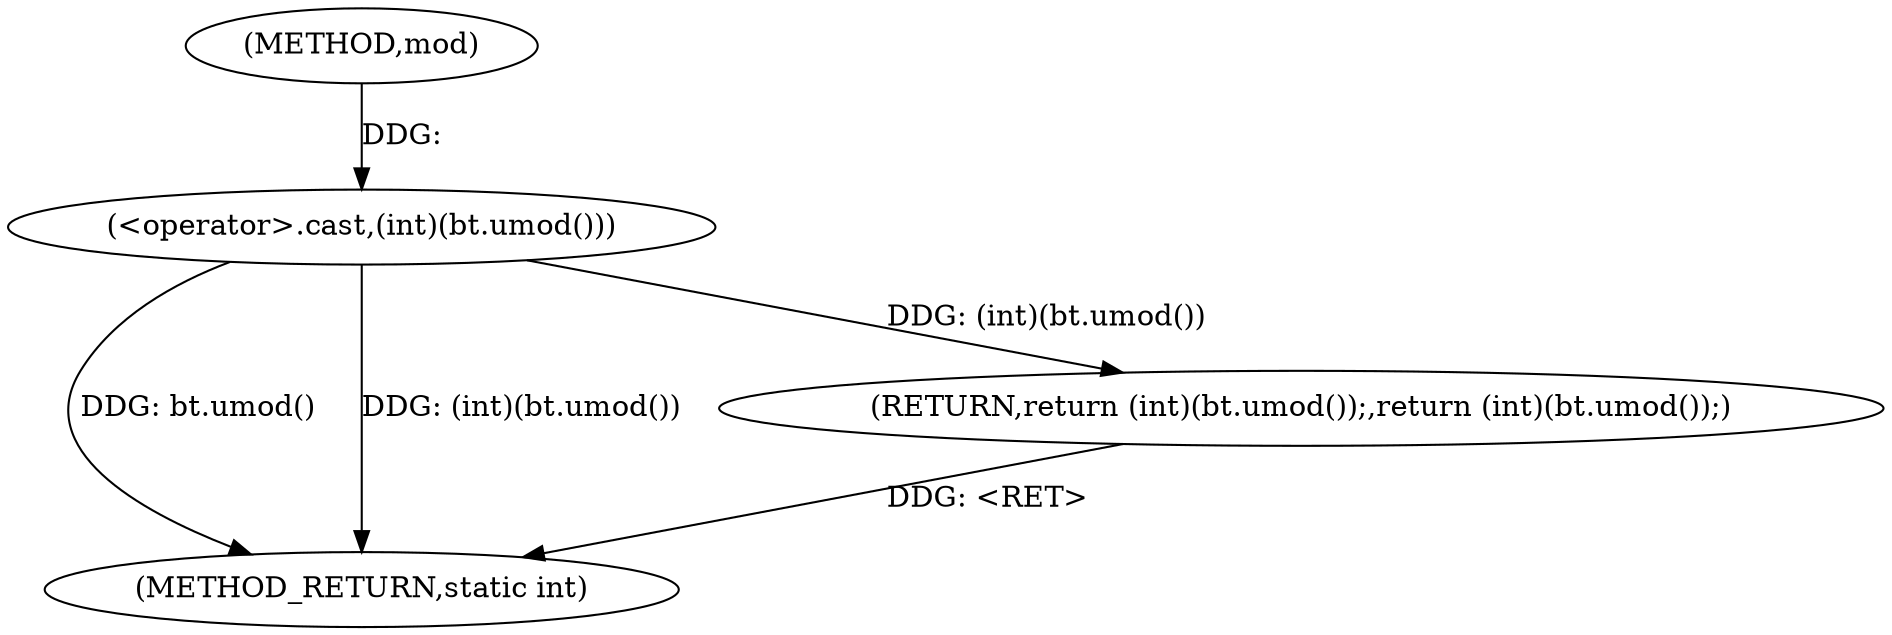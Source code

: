 digraph "mod" {  
"1001101" [label = "(METHOD,mod)" ]
"1001107" [label = "(METHOD_RETURN,static int)" ]
"1001103" [label = "(RETURN,return (int)(bt.umod());,return (int)(bt.umod());)" ]
"1001104" [label = "(<operator>.cast,(int)(bt.umod()))" ]
  "1001104" -> "1001107"  [ label = "DDG: bt.umod()"] 
  "1001104" -> "1001107"  [ label = "DDG: (int)(bt.umod())"] 
  "1001103" -> "1001107"  [ label = "DDG: <RET>"] 
  "1001104" -> "1001103"  [ label = "DDG: (int)(bt.umod())"] 
  "1001101" -> "1001104"  [ label = "DDG: "] 
}
